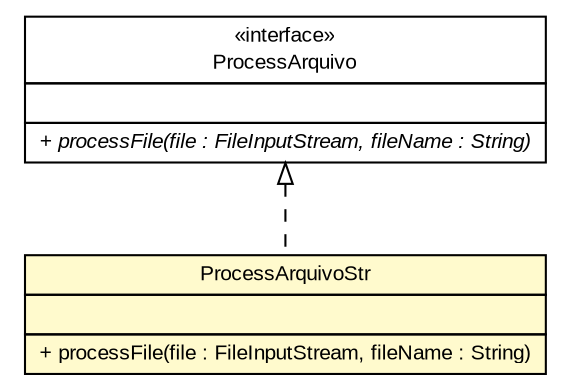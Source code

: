 #!/usr/local/bin/dot
#
# Class diagram 
# Generated by UMLGraph version R5_6 (http://www.umlgraph.org/)
#

digraph G {
	edge [fontname="arial",fontsize=10,labelfontname="arial",labelfontsize=10];
	node [fontname="arial",fontsize=10,shape=plaintext];
	nodesep=0.25;
	ranksep=0.5;
	// br.gov.to.sefaz.arr.processamento.process.ProcessArquivoStr
	c132111 [label=<<table title="br.gov.to.sefaz.arr.processamento.process.ProcessArquivoStr" border="0" cellborder="1" cellspacing="0" cellpadding="2" port="p" bgcolor="lemonChiffon" href="./ProcessArquivoStr.html">
		<tr><td><table border="0" cellspacing="0" cellpadding="1">
<tr><td align="center" balign="center"> ProcessArquivoStr </td></tr>
		</table></td></tr>
		<tr><td><table border="0" cellspacing="0" cellpadding="1">
<tr><td align="left" balign="left">  </td></tr>
		</table></td></tr>
		<tr><td><table border="0" cellspacing="0" cellpadding="1">
<tr><td align="left" balign="left"> + processFile(file : FileInputStream, fileName : String) </td></tr>
		</table></td></tr>
		</table>>, URL="./ProcessArquivoStr.html", fontname="arial", fontcolor="black", fontsize=10.0];
	// br.gov.to.sefaz.arr.processamento.ProcessArquivo
	c132113 [label=<<table title="br.gov.to.sefaz.arr.processamento.ProcessArquivo" border="0" cellborder="1" cellspacing="0" cellpadding="2" port="p" href="../ProcessArquivo.html">
		<tr><td><table border="0" cellspacing="0" cellpadding="1">
<tr><td align="center" balign="center"> &#171;interface&#187; </td></tr>
<tr><td align="center" balign="center"> ProcessArquivo </td></tr>
		</table></td></tr>
		<tr><td><table border="0" cellspacing="0" cellpadding="1">
<tr><td align="left" balign="left">  </td></tr>
		</table></td></tr>
		<tr><td><table border="0" cellspacing="0" cellpadding="1">
<tr><td align="left" balign="left"><font face="arial italic" point-size="10.0"> + processFile(file : FileInputStream, fileName : String) </font></td></tr>
		</table></td></tr>
		</table>>, URL="../ProcessArquivo.html", fontname="arial", fontcolor="black", fontsize=10.0];
	//br.gov.to.sefaz.arr.processamento.process.ProcessArquivoStr implements br.gov.to.sefaz.arr.processamento.ProcessArquivo
	c132113:p -> c132111:p [dir=back,arrowtail=empty,style=dashed];
}

